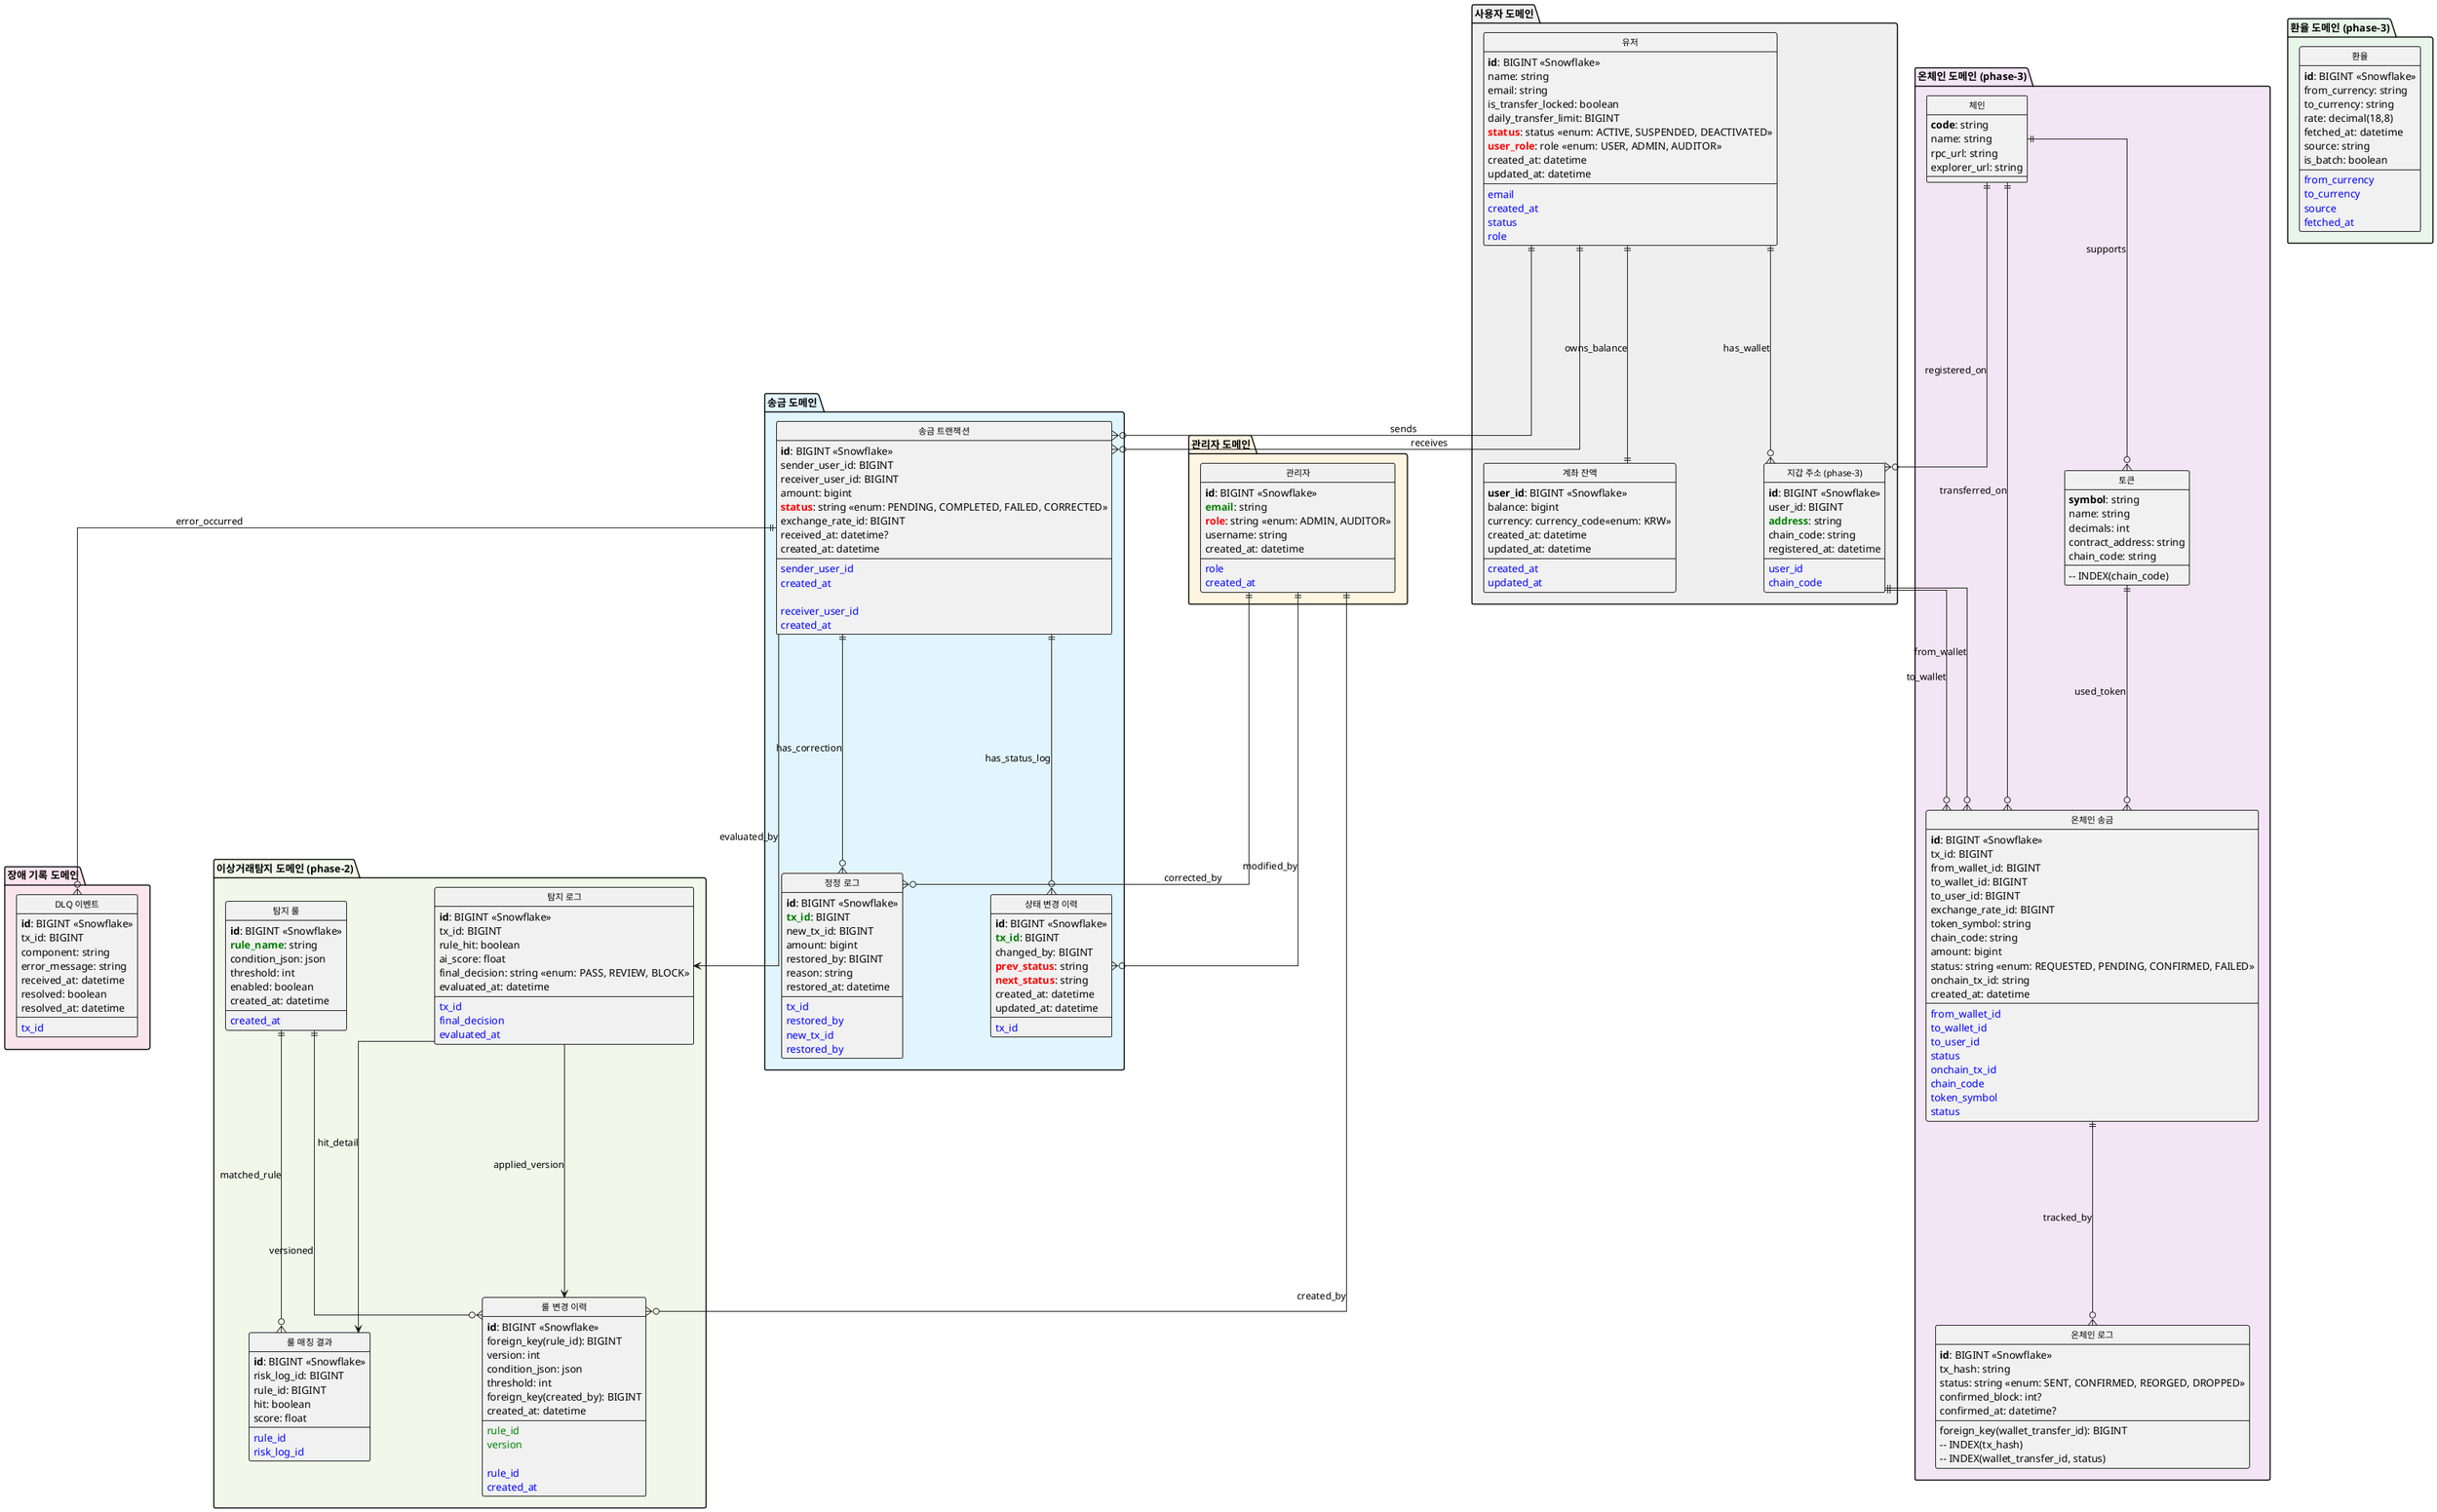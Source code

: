 @startuml
!define table(name,desc) entity name as "desc" << (T,#FFAAAA) >>

!define primary_key(x) <b>x</b>

!define unique(x) <b><color:green>x</color></b>
!define unique(x,y) <color:green>x</color>\n<color:green>y</color>

!define enum(x) <b><color:red>x</color></b>

!define index(x) <color:blue>x</color>
!define index(x,y) <color:blue>x</color>\n<color:blue>y</color>
!define index(x,y,z) <color:blue>x</color>\n<color:blue>y</color>\n<color:blue>z</color>
!define index(x,y,z,i) <color:blue>x</color>\n<color:blue>y</color>\n<color:blue>z</color>\n<color:blue>i</color>

skinparam linetype ortho
skinparam nodesep 120
skinparam ranksep 240
skinparam defaultTextAlignment left
skinparam classAttributeIconSize 1
skinparam classFontSize 12
skinparam classBorderThickness 1
hide circle

' ======================================
' 사용자 도메인
' ======================================
package "사용자 도메인" #EFEFEF {
  table(users, "유저") {
    primary_key(id): BIGINT <<Snowflake>>
    name: string
    email: string
    is_transfer_locked: boolean
    daily_transfer_limit: BIGINT
    enum(status): status <<enum: ACTIVE, SUSPENDED, DEACTIVATED>>
    enum(user_role): role <<enum: USER, ADMIN, AUDITOR>>
    created_at: datetime
    updated_at: datetime
    --
    index(email, created_at)
    index(status)
    index(role)
  }

  table(account_balances, "계좌 잔액") {
    primary_key(user_id): BIGINT <<Snowflake>>
    balance: bigint
    currency: currency_code<<enum: KRW>>
    created_at: datetime
    updated_at: datetime
    --
    index(created_at, updated_at)
  }

  table(wallet_addresses, "지갑 주소 (phase-3)") {
    primary_key(id): BIGINT <<Snowflake>>
    user_id: BIGINT
    unique(address): string
    chain_code: string
    registered_at: datetime
    --
    index(user_id, chain_code)
  }
}
users ||--|| account_balances : owns_balance
users ||--o{ wallet_addresses : has_wallet

' ======================================
' 관리자 도메인
' ======================================
package "관리자 도메인" #FFF5E1 {
  table(admin_users, "관리자") {
    primary_key(id): BIGINT <<Snowflake>>
    unique(email): string
    enum(role): string <<enum: ADMIN, AUDITOR>>
    username: string
    created_at: datetime
    --
    index(role)
    index(created_at)
  }
}

' ======================================
' 송금 도메인
' ======================================
package "송금 도메인" #E1F5FE {
  table(transactions, "송금 트랜잭션") {
    primary_key(id): BIGINT <<Snowflake>>
    sender_user_id: BIGINT
    receiver_user_id: BIGINT
    amount: bigint
    enum(status): string <<enum: PENDING, COMPLETED, FAILED, CORRECTED>>
    exchange_rate_id: BIGINT
    received_at: datetime?
    created_at: datetime
    --
    index(sender_user_id, created_at)

    index(receiver_user_id, created_at)
  }

  table(tx_history, "상태 변경 이력") {
    primary_key(id): BIGINT <<Snowflake>>
    unique(tx_id): BIGINT
    changed_by: BIGINT
    enum(prev_status): string
    enum(next_status): string
    created_at: datetime
    updated_at: datetime
    --
    index(tx_id)
  }

  table(correction_log, "정정 로그") {
    primary_key(id): BIGINT <<Snowflake>>
    unique(tx_id): BIGINT
    new_tx_id: BIGINT
    amount: bigint
    restored_by: BIGINT
    reason: string
    restored_at: datetime
    --
    index(tx_id, restored_by)
    index(new_tx_id, restored_by)
  }
}
users ||--o{ transactions : sends
users ||--o{ transactions : receives
transactions ||--o{ tx_history : has_status_log
transactions ||--o{ correction_log : has_correction
admin_users ||--o{ tx_history : modified_by
admin_users ||--o{ correction_log : corrected_by

' ======================================
' 온체인 도메인
' ======================================
package "온체인 도메인 (phase-3)" #F3E5F5 {
  table(wallet_transfers, "온체인 송금") {
    primary_key(id): BIGINT <<Snowflake>>
    tx_id: BIGINT
    from_wallet_id: BIGINT
    to_wallet_id: BIGINT
    to_user_id: BIGINT
    exchange_rate_id: BIGINT
    token_symbol: string
    chain_code: string
    amount: bigint
    status: string <<enum: REQUESTED, PENDING, CONFIRMED, FAILED>>
    onchain_tx_id: string
    created_at: datetime
    --
    index(from_wallet_id)
    index(to_wallet_id)
    index(to_user_id)
    index(status)
    index(onchain_tx_id)
    index(chain_code, token_symbol, status)
  }

  table(onchain_tx_logs, "온체인 로그") {
    primary_key(id): BIGINT <<Snowflake>>
    foreign_key(wallet_transfer_id): BIGINT
    tx_hash: string
    status: string <<enum: SENT, CONFIRMED, REORGED, DROPPED>>
    confirmed_block: int?
    confirmed_at: datetime?
    -- INDEX(tx_hash)
    -- INDEX(wallet_transfer_id, status)
  }

  table(tokens, "토큰") {
    primary_key(symbol): string
    name: string
    decimals: int
    contract_address: string
    chain_code: string
    -- INDEX(chain_code)
  }

  table(chains, "체인") {
    primary_key(code): string
    name: string
    rpc_url: string
    explorer_url: string
  }
}
wallet_addresses ||--o{ wallet_transfers : from_wallet
wallet_addresses ||--o{ wallet_transfers : to_wallet
wallet_transfers ||--o{ onchain_tx_logs : tracked_by
tokens ||--o{ wallet_transfers : used_token
chains ||--o{ wallet_addresses : registered_on
chains ||--o{ wallet_transfers : transferred_on
chains ||--o{ tokens : supports

' ======================================
' 이상거래탐지 도메인
' ======================================
package "이상거래탐지 도메인 (phase-2)" #F1F8E9 {
  table(risk_logs, "탐지 로그") {
    primary_key(id): BIGINT <<Snowflake>>
    tx_id: BIGINT
    rule_hit: boolean
    ai_score: float
    final_decision: string <<enum: PASS, REVIEW, BLOCK>>
    evaluated_at: datetime
    --
    index(tx_id, final_decision)
    index(evaluated_at)
  }

  table(risk_rule_hits, "룰 매칭 결과") {
    primary_key(id): BIGINT <<Snowflake>>
    risk_log_id: BIGINT
    rule_id: BIGINT
    hit: boolean
    score: float
    --
    index(rule_id)
    index(risk_log_id)
  }

  table(rules, "탐지 룰") {
    primary_key(id): BIGINT <<Snowflake>>
    unique(rule_name): string
    condition_json: json
    threshold: int
    enabled: boolean
    created_at: datetime
    --
    index(created_at)
  }

  table(rule_history, "룰 변경 이력") {
    primary_key(id): BIGINT <<Snowflake>>
    foreign_key(rule_id): BIGINT
    version: int
    condition_json: json
    threshold: int
    foreign_key(created_by): BIGINT
    created_at: datetime
    --
    unique(rule_id, version)

    index(rule_id, created_at)
  }
}
transactions --> risk_logs : evaluated_by
risk_logs --> risk_rule_hits : hit_detail
risk_logs --> rule_history : applied_version
rules ||--o{ rule_history : versioned
rules ||--o{ risk_rule_hits : matched_rule
admin_users ||--o{ rule_history : created_by

' ======================================
' 환율 도메인
' ======================================
package "환율 도메인 (phase-3)" #E8F5E9 {
  table(exchange_rates, "환율") {
    primary_key(id): BIGINT <<Snowflake>>
    from_currency: string
    to_currency: string
    rate: decimal(18,8)
    fetched_at: datetime
    source: string
    is_batch: boolean
    --
    index(from_currency, to_currency, source, fetched_at)
  }
}

' ======================================
' 장애(DLQ) 도메인
' ======================================
package "장애 기록 도메인" #FCE4EC {
  table(dlq_events, "DLQ 이벤트") {
    primary_key(id): BIGINT <<Snowflake>>
    tx_id: BIGINT
    component: string
    error_message: string
    received_at: datetime
    resolved: boolean
    resolved_at: datetime
    --
    index(tx_id)
  }
}
transactions ||--o{ dlq_events : error_occurred

@enduml
